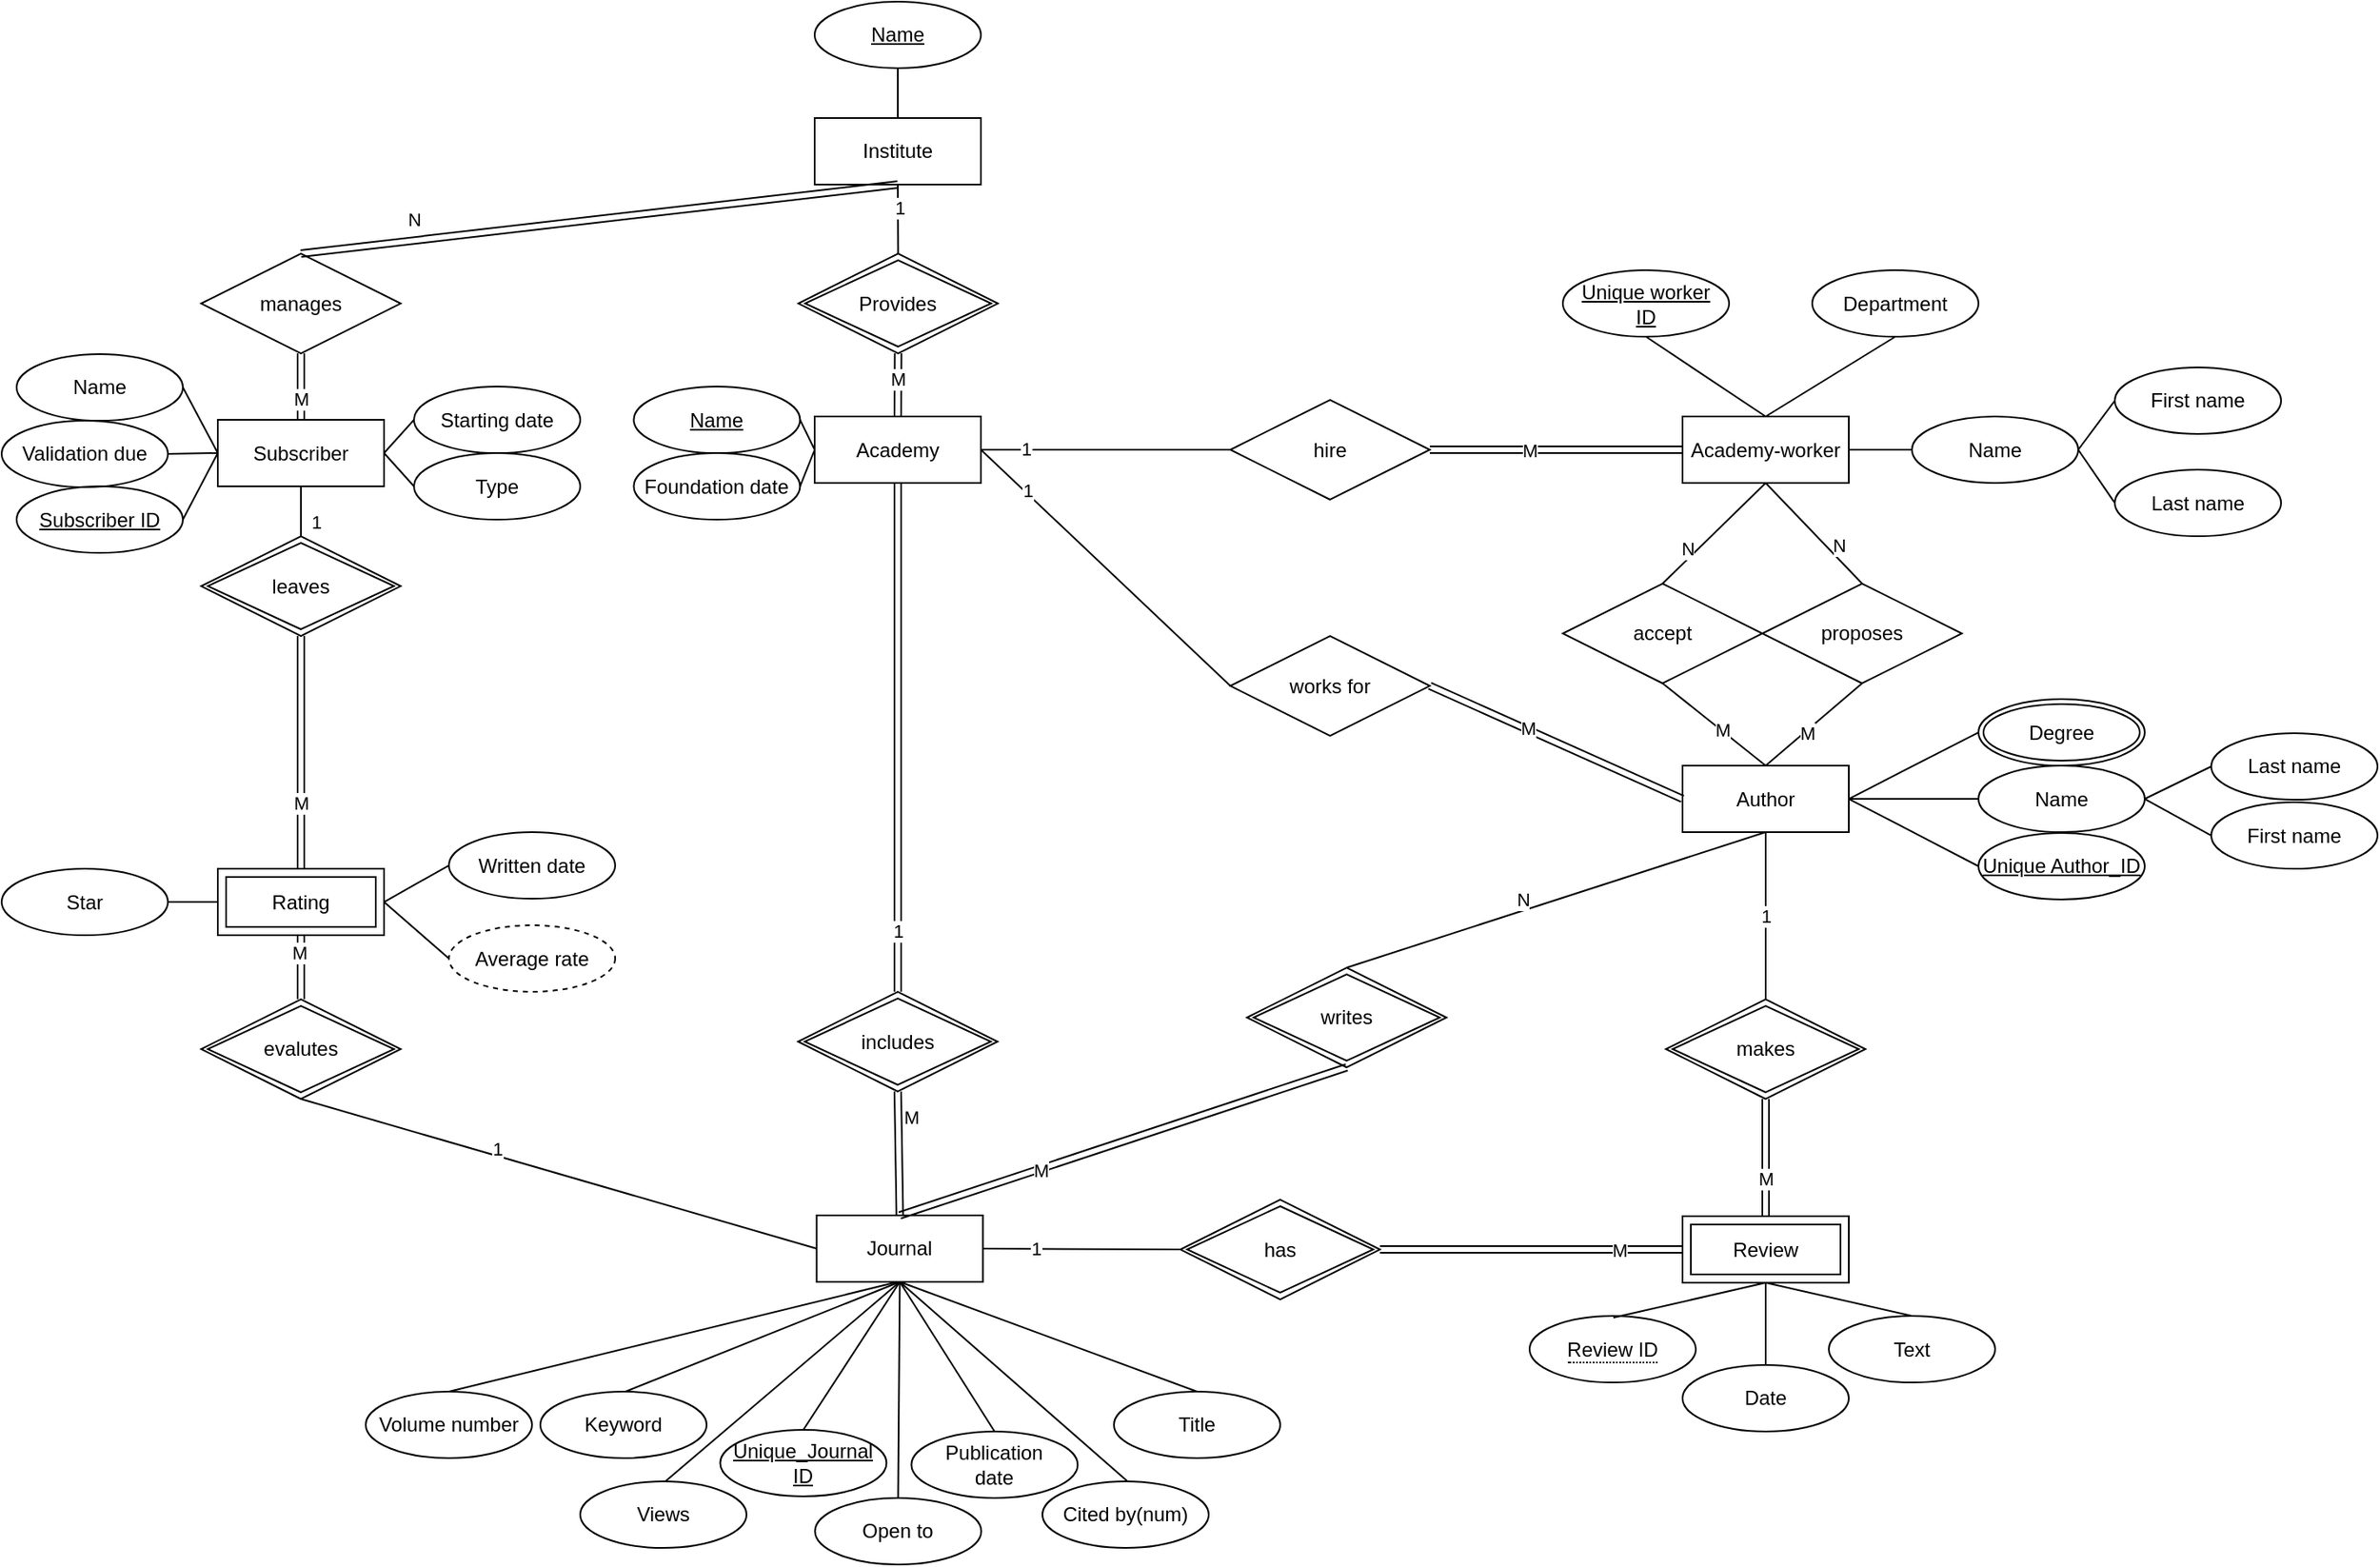 <mxfile version="20.4.0" type="github">
  <diagram id="O5Nt3UZu3TyDV2IO9KQv" name="페이지-1">
    <mxGraphModel dx="680" dy="377" grid="1" gridSize="10" guides="1" tooltips="1" connect="1" arrows="1" fold="1" page="1" pageScale="1" pageWidth="2000" pageHeight="4100" math="0" shadow="0">
      <root>
        <mxCell id="0" />
        <mxCell id="1" parent="0" />
        <mxCell id="-fTK9KnJdiPH2uhLEuWP-1" value="Journal" style="whiteSpace=wrap;html=1;align=center;direction=west;" parent="1" vertex="1">
          <mxGeometry x="961.2" y="1480" width="100" height="40" as="geometry" />
        </mxCell>
        <mxCell id="-fTK9KnJdiPH2uhLEuWP-3" value="Institute" style="whiteSpace=wrap;html=1;align=center;direction=west;" parent="1" vertex="1">
          <mxGeometry x="960" y="820" width="100" height="40" as="geometry" />
        </mxCell>
        <mxCell id="-fTK9KnJdiPH2uhLEuWP-16" value="Review" style="shape=ext;margin=3;double=1;whiteSpace=wrap;html=1;align=center;fillColor=none;gradientColor=default;direction=west;" parent="1" vertex="1">
          <mxGeometry x="1482" y="1480.51" width="100" height="40" as="geometry" />
        </mxCell>
        <mxCell id="-fTK9KnJdiPH2uhLEuWP-17" value="Subscriber" style="whiteSpace=wrap;html=1;align=center;direction=west;" parent="1" vertex="1">
          <mxGeometry x="601" y="1001.51" width="100" height="40" as="geometry" />
        </mxCell>
        <mxCell id="-fTK9KnJdiPH2uhLEuWP-18" value="Academy-worker" style="whiteSpace=wrap;html=1;align=center;direction=west;" parent="1" vertex="1">
          <mxGeometry x="1482" y="999.5" width="100" height="40" as="geometry" />
        </mxCell>
        <mxCell id="-fTK9KnJdiPH2uhLEuWP-21" value="Unique_Journal&lt;br&gt;ID" style="ellipse;whiteSpace=wrap;html=1;align=center;fontStyle=4;fillColor=none;gradientColor=default;direction=west;" parent="1" vertex="1">
          <mxGeometry x="903.2" y="1609" width="100" height="40" as="geometry" />
        </mxCell>
        <mxCell id="-fTK9KnJdiPH2uhLEuWP-26" value="" style="endArrow=none;html=1;rounded=0;entryX=0.5;entryY=0;entryDx=0;entryDy=0;exitX=0.5;exitY=1;exitDx=0;exitDy=0;" parent="1" source="4AUw625GRqSKtKUmd0re-2" target="-fTK9KnJdiPH2uhLEuWP-3" edge="1">
          <mxGeometry relative="1" as="geometry">
            <mxPoint x="700" y="2030" as="sourcePoint" />
            <mxPoint x="1558" y="1460" as="targetPoint" />
          </mxGeometry>
        </mxCell>
        <mxCell id="2shCAeQ-kCOswHRATeMF-9" value="1" style="edgeLabel;html=1;align=center;verticalAlign=middle;resizable=0;points=[];" parent="-fTK9KnJdiPH2uhLEuWP-26" vertex="1" connectable="0">
          <mxGeometry x="0.33" y="-1" relative="1" as="geometry">
            <mxPoint as="offset" />
          </mxGeometry>
        </mxCell>
        <mxCell id="-fTK9KnJdiPH2uhLEuWP-30" value="Views" style="ellipse;whiteSpace=wrap;html=1;align=center;fillColor=none;gradientColor=default;direction=west;" parent="1" vertex="1">
          <mxGeometry x="819" y="1640" width="100" height="40" as="geometry" />
        </mxCell>
        <mxCell id="-fTK9KnJdiPH2uhLEuWP-32" value="Keyword" style="ellipse;whiteSpace=wrap;html=1;align=center;fillColor=none;gradientColor=default;direction=west;" parent="1" vertex="1">
          <mxGeometry x="795" y="1586" width="100" height="40" as="geometry" />
        </mxCell>
        <mxCell id="-fTK9KnJdiPH2uhLEuWP-33" value="Publication&lt;br&gt;date" style="ellipse;whiteSpace=wrap;html=1;align=center;fillColor=none;gradientColor=default;direction=west;" parent="1" vertex="1">
          <mxGeometry x="1018.2" y="1610" width="100" height="40" as="geometry" />
        </mxCell>
        <mxCell id="-fTK9KnJdiPH2uhLEuWP-35" value="Cited by(num)" style="ellipse;whiteSpace=wrap;html=1;align=center;fillColor=none;gradientColor=default;direction=west;" parent="1" vertex="1">
          <mxGeometry x="1097" y="1640" width="100" height="40" as="geometry" />
        </mxCell>
        <mxCell id="-fTK9KnJdiPH2uhLEuWP-41" value="&lt;u&gt;Subscriber ID&lt;/u&gt;" style="ellipse;whiteSpace=wrap;html=1;align=center;fillColor=none;gradientColor=default;" parent="1" vertex="1">
          <mxGeometry x="480.0" y="1041.51" width="100" height="40" as="geometry" />
        </mxCell>
        <mxCell id="-fTK9KnJdiPH2uhLEuWP-43" value="Type" style="ellipse;whiteSpace=wrap;html=1;align=center;fillColor=none;gradientColor=default;" parent="1" vertex="1">
          <mxGeometry x="719" y="1021.51" width="100" height="40" as="geometry" />
        </mxCell>
        <mxCell id="-fTK9KnJdiPH2uhLEuWP-47" value="manages" style="shape=rhombus;perimeter=rhombusPerimeter;whiteSpace=wrap;html=1;align=center;fillColor=none;gradientColor=default;direction=west;" parent="1" vertex="1">
          <mxGeometry x="591" y="901.51" width="120" height="60" as="geometry" />
        </mxCell>
        <mxCell id="-fTK9KnJdiPH2uhLEuWP-51" value="" style="endArrow=none;html=1;rounded=0;exitX=0;exitY=0.5;exitDx=0;exitDy=0;entryX=1;entryY=0.5;entryDx=0;entryDy=0;" parent="1" source="2shCAeQ-kCOswHRATeMF-7" target="-fTK9KnJdiPH2uhLEuWP-50" edge="1">
          <mxGeometry relative="1" as="geometry">
            <mxPoint x="1060" y="1019.5" as="sourcePoint" />
            <mxPoint x="1668" y="1420" as="targetPoint" />
          </mxGeometry>
        </mxCell>
        <mxCell id="2shCAeQ-kCOswHRATeMF-8" value="1" style="edgeLabel;html=1;align=center;verticalAlign=middle;resizable=0;points=[];" parent="-fTK9KnJdiPH2uhLEuWP-51" vertex="1" connectable="0">
          <mxGeometry x="-0.641" y="1" relative="1" as="geometry">
            <mxPoint as="offset" />
          </mxGeometry>
        </mxCell>
        <mxCell id="-fTK9KnJdiPH2uhLEuWP-53" value="proposes" style="shape=rhombus;perimeter=rhombusPerimeter;whiteSpace=wrap;html=1;align=center;fillColor=none;gradientColor=default;direction=west;" parent="1" vertex="1">
          <mxGeometry x="1530" y="1100" width="120" height="60" as="geometry" />
        </mxCell>
        <mxCell id="-fTK9KnJdiPH2uhLEuWP-54" value="" style="endArrow=none;html=1;rounded=0;exitX=0.5;exitY=0;exitDx=0;exitDy=0;entryX=0.5;entryY=1;entryDx=0;entryDy=0;" parent="1" source="-fTK9KnJdiPH2uhLEuWP-18" target="-fTK9KnJdiPH2uhLEuWP-53" edge="1">
          <mxGeometry relative="1" as="geometry">
            <mxPoint x="1440" y="1540.51" as="sourcePoint" />
            <mxPoint x="1310" y="1090.51" as="targetPoint" />
          </mxGeometry>
        </mxCell>
        <mxCell id="-fTK9KnJdiPH2uhLEuWP-129" value="N" style="edgeLabel;html=1;align=center;verticalAlign=middle;resizable=0;points=[];" parent="-fTK9KnJdiPH2uhLEuWP-54" vertex="1" connectable="0">
          <mxGeometry x="0.521" y="1" relative="1" as="geometry">
            <mxPoint x="-1" y="-8" as="offset" />
          </mxGeometry>
        </mxCell>
        <mxCell id="-fTK9KnJdiPH2uhLEuWP-55" value="" style="endArrow=none;html=1;rounded=0;exitX=0.5;exitY=0;exitDx=0;exitDy=0;entryX=0.5;entryY=1;entryDx=0;entryDy=0;" parent="1" source="-fTK9KnJdiPH2uhLEuWP-53" target="wp4vG5sZTtQI7S3WVU1L-43" edge="1">
          <mxGeometry relative="1" as="geometry">
            <mxPoint x="862" y="1174.51" as="sourcePoint" />
            <mxPoint x="1832" y="1161.51" as="targetPoint" />
          </mxGeometry>
        </mxCell>
        <mxCell id="0sQT9fyUg3EOoXURnySZ-10" value="M" style="edgeLabel;html=1;align=center;verticalAlign=middle;resizable=0;points=[];" parent="-fTK9KnJdiPH2uhLEuWP-55" vertex="1" connectable="0">
          <mxGeometry x="0.15" y="1" relative="1" as="geometry">
            <mxPoint as="offset" />
          </mxGeometry>
        </mxCell>
        <mxCell id="-fTK9KnJdiPH2uhLEuWP-64" value="" style="endArrow=none;html=1;rounded=0;exitX=0;exitY=0.5;exitDx=0;exitDy=0;entryX=0;entryY=0.5;entryDx=0;entryDy=0;" parent="1" source="-fTK9KnJdiPH2uhLEuWP-1" target="4AUw625GRqSKtKUmd0re-6" edge="1">
          <mxGeometry relative="1" as="geometry">
            <mxPoint x="1050" y="950" as="sourcePoint" />
            <mxPoint x="1231" y="1440" as="targetPoint" />
          </mxGeometry>
        </mxCell>
        <mxCell id="0sQT9fyUg3EOoXURnySZ-12" value="1" style="edgeLabel;html=1;align=center;verticalAlign=middle;resizable=0;points=[];" parent="-fTK9KnJdiPH2uhLEuWP-64" vertex="1" connectable="0">
          <mxGeometry x="-0.465" relative="1" as="geometry">
            <mxPoint as="offset" />
          </mxGeometry>
        </mxCell>
        <mxCell id="-fTK9KnJdiPH2uhLEuWP-75" value="Validation due" style="ellipse;whiteSpace=wrap;html=1;align=center;fillColor=none;gradientColor=default;" parent="1" vertex="1">
          <mxGeometry x="471.0" y="1002.02" width="100" height="40" as="geometry" />
        </mxCell>
        <mxCell id="-fTK9KnJdiPH2uhLEuWP-76" value="Starting date" style="ellipse;whiteSpace=wrap;html=1;align=center;fillColor=none;gradientColor=default;" parent="1" vertex="1">
          <mxGeometry x="719" y="981.51" width="100" height="40" as="geometry" />
        </mxCell>
        <mxCell id="-fTK9KnJdiPH2uhLEuWP-89" value="Date" style="ellipse;whiteSpace=wrap;html=1;align=center;fillColor=none;gradientColor=default;" parent="1" vertex="1">
          <mxGeometry x="1482" y="1570" width="100" height="40" as="geometry" />
        </mxCell>
        <mxCell id="-fTK9KnJdiPH2uhLEuWP-92" value="&lt;span style=&quot;border-bottom: 1px dotted&quot;&gt;Review ID&lt;/span&gt;" style="ellipse;whiteSpace=wrap;html=1;align=center;fillColor=none;gradientColor=default;" parent="1" vertex="1">
          <mxGeometry x="1390" y="1540.51" width="100" height="40" as="geometry" />
        </mxCell>
        <mxCell id="-fTK9KnJdiPH2uhLEuWP-95" value="Foundation date" style="ellipse;whiteSpace=wrap;html=1;align=center;fillColor=none;gradientColor=default;" parent="1" vertex="1">
          <mxGeometry x="851.2" y="1021.51" width="100" height="40" as="geometry" />
        </mxCell>
        <mxCell id="-fTK9KnJdiPH2uhLEuWP-96" value="&lt;u&gt;Name&lt;/u&gt;" style="ellipse;whiteSpace=wrap;html=1;align=center;fillColor=none;gradientColor=default;" parent="1" vertex="1">
          <mxGeometry x="851.2" y="981.51" width="100" height="40" as="geometry" />
        </mxCell>
        <mxCell id="-fTK9KnJdiPH2uhLEuWP-97" value="Unique worker&lt;br&gt;ID" style="ellipse;whiteSpace=wrap;html=1;align=center;fontStyle=4;fillColor=none;gradientColor=default;" parent="1" vertex="1">
          <mxGeometry x="1410" y="911.51" width="100" height="40" as="geometry" />
        </mxCell>
        <mxCell id="-fTK9KnJdiPH2uhLEuWP-99" value="Last name" style="ellipse;whiteSpace=wrap;html=1;align=center;fillColor=none;gradientColor=default;" parent="1" vertex="1">
          <mxGeometry x="1742" y="1031.51" width="100" height="40" as="geometry" />
        </mxCell>
        <mxCell id="-fTK9KnJdiPH2uhLEuWP-100" value="Name" style="ellipse;whiteSpace=wrap;html=1;align=center;fillColor=none;gradientColor=default;" parent="1" vertex="1">
          <mxGeometry x="1620" y="999.5" width="100" height="40" as="geometry" />
        </mxCell>
        <mxCell id="-fTK9KnJdiPH2uhLEuWP-101" value="" style="endArrow=none;html=1;rounded=0;exitX=0;exitY=0.5;exitDx=0;exitDy=0;entryX=1;entryY=0.5;entryDx=0;entryDy=0;" parent="1" source="-fTK9KnJdiPH2uhLEuWP-103" target="-fTK9KnJdiPH2uhLEuWP-100" edge="1">
          <mxGeometry relative="1" as="geometry">
            <mxPoint x="1037" y="801.51" as="sourcePoint" />
            <mxPoint x="1557" y="941.51" as="targetPoint" />
          </mxGeometry>
        </mxCell>
        <mxCell id="-fTK9KnJdiPH2uhLEuWP-102" value="" style="endArrow=none;html=1;rounded=0;entryX=0;entryY=0.5;entryDx=0;entryDy=0;exitX=1;exitY=0.5;exitDx=0;exitDy=0;" parent="1" source="-fTK9KnJdiPH2uhLEuWP-100" target="-fTK9KnJdiPH2uhLEuWP-99" edge="1">
          <mxGeometry relative="1" as="geometry">
            <mxPoint x="1497" y="931.51" as="sourcePoint" />
            <mxPoint x="1557" y="941.51" as="targetPoint" />
          </mxGeometry>
        </mxCell>
        <mxCell id="-fTK9KnJdiPH2uhLEuWP-103" value="First name" style="ellipse;whiteSpace=wrap;html=1;align=center;fillColor=none;gradientColor=default;" parent="1" vertex="1">
          <mxGeometry x="1742" y="970" width="100" height="40" as="geometry" />
        </mxCell>
        <mxCell id="-fTK9KnJdiPH2uhLEuWP-105" value="Department" style="ellipse;whiteSpace=wrap;html=1;align=center;fillColor=none;gradientColor=default;" parent="1" vertex="1">
          <mxGeometry x="1560" y="911.51" width="100" height="40" as="geometry" />
        </mxCell>
        <mxCell id="-fTK9KnJdiPH2uhLEuWP-109" value="Open to" style="ellipse;whiteSpace=wrap;html=1;align=center;fillColor=none;gradientColor=default;direction=west;" parent="1" vertex="1">
          <mxGeometry x="960.2" y="1650" width="100" height="40" as="geometry" />
        </mxCell>
        <mxCell id="-fTK9KnJdiPH2uhLEuWP-110" value="Name" style="ellipse;whiteSpace=wrap;html=1;align=center;fontStyle=4;fillColor=none;gradientColor=default;" parent="1" vertex="1">
          <mxGeometry x="960" y="750" width="100" height="40" as="geometry" />
        </mxCell>
        <mxCell id="0sQT9fyUg3EOoXURnySZ-13" value="" style="endArrow=none;html=1;rounded=0;exitX=0.5;exitY=0;exitDx=0;exitDy=0;entryX=0.5;entryY=1;entryDx=0;entryDy=0;" parent="1" source="-fTK9KnJdiPH2uhLEuWP-1" target="-fTK9KnJdiPH2uhLEuWP-33" edge="1">
          <mxGeometry width="50" height="50" relative="1" as="geometry">
            <mxPoint x="991.2" y="1480" as="sourcePoint" />
            <mxPoint x="1041.2" y="1430" as="targetPoint" />
          </mxGeometry>
        </mxCell>
        <mxCell id="0sQT9fyUg3EOoXURnySZ-14" value="" style="endArrow=none;html=1;rounded=0;entryX=0.5;entryY=1;entryDx=0;entryDy=0;exitX=0.5;exitY=0;exitDx=0;exitDy=0;" parent="1" source="-fTK9KnJdiPH2uhLEuWP-1" edge="1">
          <mxGeometry width="50" height="50" relative="1" as="geometry">
            <mxPoint x="1011.2" y="1480" as="sourcePoint" />
            <mxPoint x="846.2" y="1586" as="targetPoint" />
          </mxGeometry>
        </mxCell>
        <mxCell id="0sQT9fyUg3EOoXURnySZ-15" value="" style="endArrow=none;html=1;rounded=0;exitX=0.5;exitY=0;exitDx=0;exitDy=0;entryX=0.5;entryY=1;entryDx=0;entryDy=0;" parent="1" source="-fTK9KnJdiPH2uhLEuWP-1" edge="1">
          <mxGeometry width="50" height="50" relative="1" as="geometry">
            <mxPoint x="1031.2" y="1500" as="sourcePoint" />
            <mxPoint x="870.2" y="1640" as="targetPoint" />
          </mxGeometry>
        </mxCell>
        <mxCell id="0sQT9fyUg3EOoXURnySZ-16" value="" style="endArrow=none;html=1;rounded=0;exitX=0.5;exitY=0;exitDx=0;exitDy=0;entryX=0.5;entryY=1;entryDx=0;entryDy=0;" parent="1" source="-fTK9KnJdiPH2uhLEuWP-1" edge="1">
          <mxGeometry width="50" height="50" relative="1" as="geometry">
            <mxPoint x="1041.2" y="1510" as="sourcePoint" />
            <mxPoint x="1148.2" y="1640" as="targetPoint" />
          </mxGeometry>
        </mxCell>
        <mxCell id="0sQT9fyUg3EOoXURnySZ-17" value="" style="endArrow=none;html=1;rounded=0;exitX=0.5;exitY=0;exitDx=0;exitDy=0;entryX=0.5;entryY=1;entryDx=0;entryDy=0;" parent="1" source="-fTK9KnJdiPH2uhLEuWP-1" target="-fTK9KnJdiPH2uhLEuWP-109" edge="1">
          <mxGeometry width="50" height="50" relative="1" as="geometry">
            <mxPoint x="1051.2" y="1520" as="sourcePoint" />
            <mxPoint x="1101.2" y="1487.69" as="targetPoint" />
          </mxGeometry>
        </mxCell>
        <mxCell id="0sQT9fyUg3EOoXURnySZ-18" value="" style="endArrow=none;html=1;rounded=0;exitX=0.5;exitY=0;exitDx=0;exitDy=0;entryX=0.5;entryY=1;entryDx=0;entryDy=0;" parent="1" source="-fTK9KnJdiPH2uhLEuWP-1" target="-fTK9KnJdiPH2uhLEuWP-21" edge="1">
          <mxGeometry width="50" height="50" relative="1" as="geometry">
            <mxPoint x="1061.2" y="1530" as="sourcePoint" />
            <mxPoint x="1111.2" y="1497.69" as="targetPoint" />
          </mxGeometry>
        </mxCell>
        <mxCell id="0sQT9fyUg3EOoXURnySZ-20" value="Text" style="ellipse;whiteSpace=wrap;html=1;align=center;fillColor=none;gradientColor=default;" parent="1" vertex="1">
          <mxGeometry x="1570" y="1540.51" width="100" height="40" as="geometry" />
        </mxCell>
        <mxCell id="0sQT9fyUg3EOoXURnySZ-23" value="" style="shape=link;html=1;rounded=0;exitX=1;exitY=0.5;exitDx=0;exitDy=0;entryX=1;entryY=0.5;entryDx=0;entryDy=0;" parent="1" source="4AUw625GRqSKtKUmd0re-6" target="-fTK9KnJdiPH2uhLEuWP-16" edge="1">
          <mxGeometry relative="1" as="geometry">
            <mxPoint x="1323" y="1623.51" as="sourcePoint" />
            <mxPoint x="1372" y="1540.51" as="targetPoint" />
          </mxGeometry>
        </mxCell>
        <mxCell id="0sQT9fyUg3EOoXURnySZ-25" value="M" style="edgeLabel;html=1;align=center;verticalAlign=middle;resizable=0;points=[];" parent="0sQT9fyUg3EOoXURnySZ-23" vertex="1" connectable="0">
          <mxGeometry x="0.684" y="3" relative="1" as="geometry">
            <mxPoint x="-9" y="3" as="offset" />
          </mxGeometry>
        </mxCell>
        <mxCell id="0sQT9fyUg3EOoXURnySZ-26" value="leaves" style="shape=rhombus;double=1;perimeter=rhombusPerimeter;whiteSpace=wrap;html=1;align=center;direction=west;" parent="1" vertex="1">
          <mxGeometry x="591" y="1071.51" width="120" height="60" as="geometry" />
        </mxCell>
        <mxCell id="0sQT9fyUg3EOoXURnySZ-28" value="evalutes" style="shape=rhombus;double=1;perimeter=rhombusPerimeter;whiteSpace=wrap;html=1;align=center;direction=west;" parent="1" vertex="1">
          <mxGeometry x="591" y="1350" width="120" height="60" as="geometry" />
        </mxCell>
        <mxCell id="0sQT9fyUg3EOoXURnySZ-29" value="" style="endArrow=none;html=1;rounded=0;exitX=0.5;exitY=0;exitDx=0;exitDy=0;entryX=0.5;entryY=1;entryDx=0;entryDy=0;" parent="1" source="-fTK9KnJdiPH2uhLEuWP-17" target="0sQT9fyUg3EOoXURnySZ-26" edge="1">
          <mxGeometry relative="1" as="geometry">
            <mxPoint x="581" y="1837.48" as="sourcePoint" />
            <mxPoint x="601" y="1729.43" as="targetPoint" />
          </mxGeometry>
        </mxCell>
        <mxCell id="0sQT9fyUg3EOoXURnySZ-30" value="1" style="edgeLabel;html=1;align=center;verticalAlign=middle;resizable=0;points=[];" parent="0sQT9fyUg3EOoXURnySZ-29" vertex="1" connectable="0">
          <mxGeometry x="-0.477" y="-1" relative="1" as="geometry">
            <mxPoint x="10" y="13" as="offset" />
          </mxGeometry>
        </mxCell>
        <mxCell id="0sQT9fyUg3EOoXURnySZ-31" value="" style="shape=link;html=1;rounded=0;exitX=0.5;exitY=0;exitDx=0;exitDy=0;entryX=0.5;entryY=1;entryDx=0;entryDy=0;" parent="1" source="0sQT9fyUg3EOoXURnySZ-26" target="4AUw625GRqSKtKUmd0re-1" edge="1">
          <mxGeometry relative="1" as="geometry">
            <mxPoint x="651" y="1231.51" as="sourcePoint" />
            <mxPoint x="607" y="1761.51" as="targetPoint" />
          </mxGeometry>
        </mxCell>
        <mxCell id="0sQT9fyUg3EOoXURnySZ-33" value="M" style="edgeLabel;html=1;align=center;verticalAlign=middle;resizable=0;points=[];" parent="0sQT9fyUg3EOoXURnySZ-31" vertex="1" connectable="0">
          <mxGeometry x="0.454" y="2" relative="1" as="geometry">
            <mxPoint x="-2" y="-2" as="offset" />
          </mxGeometry>
        </mxCell>
        <mxCell id="0sQT9fyUg3EOoXURnySZ-34" value="" style="shape=link;html=1;rounded=0;exitX=0.5;exitY=0;exitDx=0;exitDy=0;entryX=0.5;entryY=1;entryDx=0;entryDy=0;" parent="1" source="4AUw625GRqSKtKUmd0re-1" target="0sQT9fyUg3EOoXURnySZ-28" edge="1">
          <mxGeometry relative="1" as="geometry">
            <mxPoint x="246" y="1600" as="sourcePoint" />
            <mxPoint x="200" y="1640" as="targetPoint" />
          </mxGeometry>
        </mxCell>
        <mxCell id="0sQT9fyUg3EOoXURnySZ-35" value="M" style="edgeLabel;html=1;align=center;verticalAlign=middle;resizable=0;points=[];" parent="0sQT9fyUg3EOoXURnySZ-34" vertex="1" connectable="0">
          <mxGeometry x="0.454" y="2" relative="1" as="geometry">
            <mxPoint x="-3" y="-18" as="offset" />
          </mxGeometry>
        </mxCell>
        <mxCell id="0sQT9fyUg3EOoXURnySZ-36" value="" style="endArrow=none;html=1;rounded=0;exitX=0.5;exitY=0;exitDx=0;exitDy=0;entryX=1;entryY=0.5;entryDx=0;entryDy=0;" parent="1" source="0sQT9fyUg3EOoXURnySZ-28" target="-fTK9KnJdiPH2uhLEuWP-1" edge="1">
          <mxGeometry relative="1" as="geometry">
            <mxPoint x="126" y="1550" as="sourcePoint" />
            <mxPoint x="416" y="1460" as="targetPoint" />
          </mxGeometry>
        </mxCell>
        <mxCell id="0sQT9fyUg3EOoXURnySZ-37" value="1" style="edgeLabel;html=1;align=center;verticalAlign=middle;resizable=0;points=[];" parent="0sQT9fyUg3EOoXURnySZ-36" vertex="1" connectable="0">
          <mxGeometry x="-0.647" y="-4" relative="1" as="geometry">
            <mxPoint x="64" y="10" as="offset" />
          </mxGeometry>
        </mxCell>
        <mxCell id="0sQT9fyUg3EOoXURnySZ-39" value="Star" style="ellipse;whiteSpace=wrap;html=1;align=center;fillColor=none;gradientColor=default;" parent="1" vertex="1">
          <mxGeometry x="471.0" y="1271.51" width="100" height="40" as="geometry" />
        </mxCell>
        <mxCell id="0sQT9fyUg3EOoXURnySZ-41" value="Written date" style="ellipse;whiteSpace=wrap;html=1;align=center;fillColor=none;gradientColor=default;" parent="1" vertex="1">
          <mxGeometry x="740" y="1249.51" width="100" height="40" as="geometry" />
        </mxCell>
        <mxCell id="0sQT9fyUg3EOoXURnySZ-42" value="Average rate" style="ellipse;whiteSpace=wrap;html=1;align=center;dashed=1;" parent="1" vertex="1">
          <mxGeometry x="740" y="1305.5" width="100" height="40" as="geometry" />
        </mxCell>
        <mxCell id="4AUw625GRqSKtKUmd0re-1" value="Rating" style="shape=ext;margin=3;double=1;whiteSpace=wrap;html=1;align=center;direction=west;" parent="1" vertex="1">
          <mxGeometry x="601" y="1271.51" width="100" height="40" as="geometry" />
        </mxCell>
        <mxCell id="4AUw625GRqSKtKUmd0re-2" value="Provides" style="shape=rhombus;double=1;perimeter=rhombusPerimeter;whiteSpace=wrap;html=1;align=center;direction=west;" parent="1" vertex="1">
          <mxGeometry x="950.2" y="901.51" width="120" height="60" as="geometry" />
        </mxCell>
        <mxCell id="4AUw625GRqSKtKUmd0re-3" value="" style="shape=link;html=1;rounded=0;exitX=0.5;exitY=0;exitDx=0;exitDy=0;entryX=0.5;entryY=1;entryDx=0;entryDy=0;" parent="1" source="4AUw625GRqSKtKUmd0re-2" target="2shCAeQ-kCOswHRATeMF-7" edge="1">
          <mxGeometry relative="1" as="geometry">
            <mxPoint x="1139" y="1935.5" as="sourcePoint" />
            <mxPoint x="1010" y="999.5" as="targetPoint" />
          </mxGeometry>
        </mxCell>
        <mxCell id="4AUw625GRqSKtKUmd0re-5" value="M" style="edgeLabel;html=1;align=center;verticalAlign=middle;resizable=0;points=[];" parent="4AUw625GRqSKtKUmd0re-3" vertex="1" connectable="0">
          <mxGeometry x="0.64" y="-1" relative="1" as="geometry">
            <mxPoint x="1" y="-16" as="offset" />
          </mxGeometry>
        </mxCell>
        <mxCell id="4AUw625GRqSKtKUmd0re-6" value="has" style="shape=rhombus;double=1;perimeter=rhombusPerimeter;whiteSpace=wrap;html=1;align=center;" parent="1" vertex="1">
          <mxGeometry x="1180" y="1470.51" width="120" height="60" as="geometry" />
        </mxCell>
        <mxCell id="4AUw625GRqSKtKUmd0re-8" value="makes" style="shape=rhombus;double=1;perimeter=rhombusPerimeter;whiteSpace=wrap;html=1;align=center;direction=west;" parent="1" vertex="1">
          <mxGeometry x="1472" y="1350" width="120" height="60" as="geometry" />
        </mxCell>
        <mxCell id="4AUw625GRqSKtKUmd0re-10" value="" style="shape=link;html=1;rounded=0;entryX=0.5;entryY=1;entryDx=0;entryDy=0;exitX=0.5;exitY=0;exitDx=0;exitDy=0;" parent="1" source="4AUw625GRqSKtKUmd0re-8" target="-fTK9KnJdiPH2uhLEuWP-16" edge="1">
          <mxGeometry relative="1" as="geometry">
            <mxPoint x="1349.41" y="1624.51" as="sourcePoint" />
            <mxPoint x="1509.41" y="1624.51" as="targetPoint" />
          </mxGeometry>
        </mxCell>
        <mxCell id="4AUw625GRqSKtKUmd0re-12" value="M" style="edgeLabel;html=1;align=center;verticalAlign=middle;resizable=0;points=[];" parent="4AUw625GRqSKtKUmd0re-10" vertex="1" connectable="0">
          <mxGeometry x="0.366" y="1" relative="1" as="geometry">
            <mxPoint x="-1" as="offset" />
          </mxGeometry>
        </mxCell>
        <mxCell id="4AUw625GRqSKtKUmd0re-16" value="" style="shape=link;html=1;rounded=0;exitX=0.5;exitY=0;exitDx=0;exitDy=0;entryX=0.5;entryY=1;entryDx=0;entryDy=0;" parent="1" source="2shCAeQ-kCOswHRATeMF-7" target="wp4vG5sZTtQI7S3WVU1L-3" edge="1">
          <mxGeometry relative="1" as="geometry">
            <mxPoint x="1010" y="1039.5" as="sourcePoint" />
            <mxPoint x="1009" y="1614.5" as="targetPoint" />
          </mxGeometry>
        </mxCell>
        <mxCell id="4AUw625GRqSKtKUmd0re-19" value="1" style="edgeLabel;html=1;align=center;verticalAlign=middle;resizable=0;points=[];" parent="4AUw625GRqSKtKUmd0re-16" vertex="1" connectable="0">
          <mxGeometry x="0.487" y="3" relative="1" as="geometry">
            <mxPoint x="-3" y="42" as="offset" />
          </mxGeometry>
        </mxCell>
        <mxCell id="4AUw625GRqSKtKUmd0re-18" value="" style="shape=link;html=1;rounded=0;entryX=0.5;entryY=1;entryDx=0;entryDy=0;exitX=0.5;exitY=0;exitDx=0;exitDy=0;" parent="1" source="wp4vG5sZTtQI7S3WVU1L-3" target="-fTK9KnJdiPH2uhLEuWP-1" edge="1">
          <mxGeometry relative="1" as="geometry">
            <mxPoint x="670" y="1579" as="sourcePoint" />
            <mxPoint x="880" y="1550" as="targetPoint" />
          </mxGeometry>
        </mxCell>
        <mxCell id="4AUw625GRqSKtKUmd0re-20" value="M" style="edgeLabel;html=1;align=center;verticalAlign=middle;resizable=0;points=[];" parent="4AUw625GRqSKtKUmd0re-18" vertex="1" connectable="0">
          <mxGeometry x="-0.717" relative="1" as="geometry">
            <mxPoint x="8" y="5" as="offset" />
          </mxGeometry>
        </mxCell>
        <mxCell id="4AUw625GRqSKtKUmd0re-21" value="" style="shape=link;html=1;rounded=0;exitX=0.5;exitY=0;exitDx=0;exitDy=0;entryX=0.5;entryY=1;entryDx=0;entryDy=0;" parent="1" source="-fTK9KnJdiPH2uhLEuWP-3" target="-fTK9KnJdiPH2uhLEuWP-47" edge="1">
          <mxGeometry relative="1" as="geometry">
            <mxPoint x="710" y="1980" as="sourcePoint" />
            <mxPoint x="681" y="1831.95" as="targetPoint" />
          </mxGeometry>
        </mxCell>
        <mxCell id="4AUw625GRqSKtKUmd0re-23" value="N" style="edgeLabel;html=1;align=center;verticalAlign=middle;resizable=0;points=[];" parent="4AUw625GRqSKtKUmd0re-21" vertex="1" connectable="0">
          <mxGeometry x="0.562" y="-2" relative="1" as="geometry">
            <mxPoint x="-11" y="-10" as="offset" />
          </mxGeometry>
        </mxCell>
        <mxCell id="4AUw625GRqSKtKUmd0re-26" value="" style="shape=link;html=1;rounded=0;exitX=0;exitY=0.5;exitDx=0;exitDy=0;entryX=1;entryY=0.5;entryDx=0;entryDy=0;" parent="1" source="-fTK9KnJdiPH2uhLEuWP-50" target="-fTK9KnJdiPH2uhLEuWP-18" edge="1">
          <mxGeometry relative="1" as="geometry">
            <mxPoint x="1070" y="2110.51" as="sourcePoint" />
            <mxPoint x="1180" y="2040.51" as="targetPoint" />
          </mxGeometry>
        </mxCell>
        <mxCell id="4AUw625GRqSKtKUmd0re-28" value="M" style="edgeLabel;html=1;align=center;verticalAlign=middle;resizable=0;points=[];" parent="4AUw625GRqSKtKUmd0re-26" vertex="1" connectable="0">
          <mxGeometry x="-0.263" y="-3" relative="1" as="geometry">
            <mxPoint x="4" y="-3" as="offset" />
          </mxGeometry>
        </mxCell>
        <mxCell id="wp4vG5sZTtQI7S3WVU1L-3" value="includes" style="shape=rhombus;double=1;perimeter=rhombusPerimeter;whiteSpace=wrap;html=1;align=center;direction=west;" parent="1" vertex="1">
          <mxGeometry x="950" y="1345.5" width="120" height="60" as="geometry" />
        </mxCell>
        <mxCell id="wp4vG5sZTtQI7S3WVU1L-4" value="" style="endArrow=none;html=1;rounded=0;exitX=0.5;exitY=0;exitDx=0;exitDy=0;entryX=0.5;entryY=0;entryDx=0;entryDy=0;" parent="1" source="-fTK9KnJdiPH2uhLEuWP-16" edge="1">
          <mxGeometry width="50" height="50" relative="1" as="geometry">
            <mxPoint x="1159.41" y="1531.51" as="sourcePoint" />
            <mxPoint x="1440.41" y="1541.51" as="targetPoint" />
          </mxGeometry>
        </mxCell>
        <mxCell id="wp4vG5sZTtQI7S3WVU1L-5" value="" style="endArrow=none;html=1;rounded=0;entryX=0.5;entryY=0;entryDx=0;entryDy=0;exitX=0.5;exitY=0;exitDx=0;exitDy=0;" parent="1" source="-fTK9KnJdiPH2uhLEuWP-16" target="-fTK9KnJdiPH2uhLEuWP-89" edge="1">
          <mxGeometry width="50" height="50" relative="1" as="geometry">
            <mxPoint x="1529.41" y="1541.51" as="sourcePoint" />
            <mxPoint x="1449.41" y="1611.51" as="targetPoint" />
          </mxGeometry>
        </mxCell>
        <mxCell id="wp4vG5sZTtQI7S3WVU1L-6" value="" style="endArrow=none;html=1;rounded=0;entryX=0.5;entryY=0;entryDx=0;entryDy=0;exitX=0.5;exitY=0;exitDx=0;exitDy=0;" parent="1" source="0sQT9fyUg3EOoXURnySZ-20" target="-fTK9KnJdiPH2uhLEuWP-16" edge="1">
          <mxGeometry width="50" height="50" relative="1" as="geometry">
            <mxPoint x="1519.41" y="1521.51" as="sourcePoint" />
            <mxPoint x="1459.41" y="1621.51" as="targetPoint" />
          </mxGeometry>
        </mxCell>
        <mxCell id="wp4vG5sZTtQI7S3WVU1L-11" value="" style="endArrow=none;html=1;rounded=0;entryX=0;entryY=0.5;entryDx=0;entryDy=0;exitX=0;exitY=0.5;exitDx=0;exitDy=0;" parent="1" source="-fTK9KnJdiPH2uhLEuWP-18" target="-fTK9KnJdiPH2uhLEuWP-100" edge="1">
          <mxGeometry relative="1" as="geometry">
            <mxPoint x="1460" y="1070.51" as="sourcePoint" />
            <mxPoint x="1510" y="1060.51" as="targetPoint" />
          </mxGeometry>
        </mxCell>
        <mxCell id="wp4vG5sZTtQI7S3WVU1L-12" value="" style="endArrow=none;html=1;rounded=0;entryX=0.5;entryY=1;entryDx=0;entryDy=0;exitX=0.5;exitY=1;exitDx=0;exitDy=0;startArrow=none;" parent="1" source="-fTK9KnJdiPH2uhLEuWP-97" target="-fTK9KnJdiPH2uhLEuWP-18" edge="1">
          <mxGeometry relative="1" as="geometry">
            <mxPoint x="1205" y="1039.51" as="sourcePoint" />
            <mxPoint x="1255" y="1029.51" as="targetPoint" />
          </mxGeometry>
        </mxCell>
        <mxCell id="wp4vG5sZTtQI7S3WVU1L-14" value="" style="endArrow=none;html=1;rounded=0;exitX=0.5;exitY=1;exitDx=0;exitDy=0;entryX=0.5;entryY=1;entryDx=0;entryDy=0;" parent="1" source="-fTK9KnJdiPH2uhLEuWP-105" target="-fTK9KnJdiPH2uhLEuWP-18" edge="1">
          <mxGeometry relative="1" as="geometry">
            <mxPoint x="1460" y="1094.51" as="sourcePoint" />
            <mxPoint x="1360" y="1020" as="targetPoint" />
          </mxGeometry>
        </mxCell>
        <mxCell id="wp4vG5sZTtQI7S3WVU1L-16" value="" style="endArrow=none;html=1;rounded=0;entryX=0.5;entryY=1;entryDx=0;entryDy=0;exitX=0.5;exitY=1;exitDx=0;exitDy=0;" parent="1" source="-fTK9KnJdiPH2uhLEuWP-110" target="-fTK9KnJdiPH2uhLEuWP-3" edge="1">
          <mxGeometry relative="1" as="geometry">
            <mxPoint x="1070.0" y="810" as="sourcePoint" />
            <mxPoint x="1020.0" y="830" as="targetPoint" />
          </mxGeometry>
        </mxCell>
        <mxCell id="wp4vG5sZTtQI7S3WVU1L-18" value="" style="endArrow=none;html=1;rounded=0;exitX=0;exitY=0.5;exitDx=0;exitDy=0;entryX=0;entryY=0.5;entryDx=0;entryDy=0;" parent="1" source="4AUw625GRqSKtKUmd0re-1" target="0sQT9fyUg3EOoXURnySZ-42" edge="1">
          <mxGeometry width="50" height="50" relative="1" as="geometry">
            <mxPoint x="711.0" y="1301.51" as="sourcePoint" />
            <mxPoint x="731" y="1291.51" as="targetPoint" />
          </mxGeometry>
        </mxCell>
        <mxCell id="wp4vG5sZTtQI7S3WVU1L-19" value="" style="endArrow=none;html=1;rounded=0;exitX=0;exitY=0.5;exitDx=0;exitDy=0;entryX=0;entryY=0.5;entryDx=0;entryDy=0;" parent="1" source="4AUw625GRqSKtKUmd0re-1" target="0sQT9fyUg3EOoXURnySZ-41" edge="1">
          <mxGeometry width="50" height="50" relative="1" as="geometry">
            <mxPoint x="721.0" y="1311.51" as="sourcePoint" />
            <mxPoint x="731" y="1241.51" as="targetPoint" />
          </mxGeometry>
        </mxCell>
        <mxCell id="wp4vG5sZTtQI7S3WVU1L-20" value="" style="endArrow=none;html=1;rounded=0;exitX=1;exitY=0.5;exitDx=0;exitDy=0;entryX=1;entryY=0.5;entryDx=0;entryDy=0;" parent="1" source="0sQT9fyUg3EOoXURnySZ-39" target="4AUw625GRqSKtKUmd0re-1" edge="1">
          <mxGeometry width="50" height="50" relative="1" as="geometry">
            <mxPoint x="731.0" y="1321.51" as="sourcePoint" />
            <mxPoint x="761.0" y="1371.51" as="targetPoint" />
          </mxGeometry>
        </mxCell>
        <mxCell id="wp4vG5sZTtQI7S3WVU1L-22" value="" style="endArrow=none;html=1;rounded=0;exitX=1;exitY=0.5;exitDx=0;exitDy=0;entryX=1;entryY=0.5;entryDx=0;entryDy=0;" parent="1" source="-fTK9KnJdiPH2uhLEuWP-41" target="-fTK9KnJdiPH2uhLEuWP-17" edge="1">
          <mxGeometry width="50" height="50" relative="1" as="geometry">
            <mxPoint x="789.0" y="1045.51" as="sourcePoint" />
            <mxPoint x="819.0" y="1095.51" as="targetPoint" />
          </mxGeometry>
        </mxCell>
        <mxCell id="wp4vG5sZTtQI7S3WVU1L-23" value="" style="endArrow=none;html=1;rounded=0;exitX=1;exitY=0.5;exitDx=0;exitDy=0;entryX=1;entryY=0.5;entryDx=0;entryDy=0;" parent="1" source="-fTK9KnJdiPH2uhLEuWP-17" target="-fTK9KnJdiPH2uhLEuWP-75" edge="1">
          <mxGeometry width="50" height="50" relative="1" as="geometry">
            <mxPoint x="719.0" y="1041.51" as="sourcePoint" />
            <mxPoint x="749.0" y="1091.51" as="targetPoint" />
          </mxGeometry>
        </mxCell>
        <mxCell id="wp4vG5sZTtQI7S3WVU1L-24" value="" style="endArrow=none;html=1;rounded=0;exitX=0;exitY=0.5;exitDx=0;exitDy=0;entryX=0;entryY=0.5;entryDx=0;entryDy=0;" parent="1" source="-fTK9KnJdiPH2uhLEuWP-43" target="-fTK9KnJdiPH2uhLEuWP-17" edge="1">
          <mxGeometry width="50" height="50" relative="1" as="geometry">
            <mxPoint x="611.0" y="1031.51" as="sourcePoint" />
            <mxPoint x="601.0" y="1011.51" as="targetPoint" />
          </mxGeometry>
        </mxCell>
        <mxCell id="wp4vG5sZTtQI7S3WVU1L-25" value="" style="endArrow=none;html=1;rounded=0;exitX=0;exitY=0.5;exitDx=0;exitDy=0;entryX=0;entryY=0.5;entryDx=0;entryDy=0;" parent="1" source="-fTK9KnJdiPH2uhLEuWP-76" target="-fTK9KnJdiPH2uhLEuWP-17" edge="1">
          <mxGeometry width="50" height="50" relative="1" as="geometry">
            <mxPoint x="729.0" y="1051.51" as="sourcePoint" />
            <mxPoint x="711.0" y="1031.51" as="targetPoint" />
          </mxGeometry>
        </mxCell>
        <mxCell id="wp4vG5sZTtQI7S3WVU1L-26" value="" style="endArrow=none;html=1;rounded=0;entryX=1;entryY=0.5;entryDx=0;entryDy=0;exitX=1;exitY=0.5;exitDx=0;exitDy=0;" parent="1" source="-fTK9KnJdiPH2uhLEuWP-96" edge="1">
          <mxGeometry width="50" height="50" relative="1" as="geometry">
            <mxPoint x="1078" y="1055.5" as="sourcePoint" />
            <mxPoint x="960" y="1019.5" as="targetPoint" />
          </mxGeometry>
        </mxCell>
        <mxCell id="wp4vG5sZTtQI7S3WVU1L-27" value="" style="endArrow=none;html=1;rounded=0;entryX=1;entryY=0.5;entryDx=0;entryDy=0;exitX=1;exitY=0.5;exitDx=0;exitDy=0;" parent="1" source="-fTK9KnJdiPH2uhLEuWP-95" edge="1">
          <mxGeometry width="50" height="50" relative="1" as="geometry">
            <mxPoint x="940" y="965.5" as="sourcePoint" />
            <mxPoint x="960" y="1019.5" as="targetPoint" />
          </mxGeometry>
        </mxCell>
        <mxCell id="wp4vG5sZTtQI7S3WVU1L-43" value="Author" style="whiteSpace=wrap;html=1;align=center;direction=west;" parent="1" vertex="1">
          <mxGeometry x="1482" y="1209.51" width="100" height="40" as="geometry" />
        </mxCell>
        <mxCell id="wp4vG5sZTtQI7S3WVU1L-44" value="Unique Author_ID" style="ellipse;whiteSpace=wrap;html=1;align=center;fontStyle=4;fillColor=none;gradientColor=default;strokeColor=default;direction=west;" parent="1" vertex="1">
          <mxGeometry x="1660" y="1250" width="100" height="40" as="geometry" />
        </mxCell>
        <mxCell id="wp4vG5sZTtQI7S3WVU1L-45" value="Last name" style="ellipse;whiteSpace=wrap;html=1;align=center;fillColor=none;gradientColor=default;direction=west;" parent="1" vertex="1">
          <mxGeometry x="1800" y="1190" width="100" height="40" as="geometry" />
        </mxCell>
        <mxCell id="wp4vG5sZTtQI7S3WVU1L-46" value="Name" style="ellipse;whiteSpace=wrap;html=1;align=center;fillColor=none;gradientColor=default;direction=west;" parent="1" vertex="1">
          <mxGeometry x="1660" y="1209.51" width="100" height="40" as="geometry" />
        </mxCell>
        <mxCell id="wp4vG5sZTtQI7S3WVU1L-47" value="" style="endArrow=none;html=1;rounded=0;entryX=0;entryY=0.5;entryDx=0;entryDy=0;exitX=1;exitY=0.5;exitDx=0;exitDy=0;" parent="1" source="wp4vG5sZTtQI7S3WVU1L-49" target="wp4vG5sZTtQI7S3WVU1L-46" edge="1">
          <mxGeometry relative="1" as="geometry">
            <mxPoint x="1300" y="1220.49" as="sourcePoint" />
            <mxPoint x="1952" y="1050.5" as="targetPoint" />
          </mxGeometry>
        </mxCell>
        <mxCell id="wp4vG5sZTtQI7S3WVU1L-48" value="" style="endArrow=none;html=1;rounded=0;entryX=1;entryY=0.5;entryDx=0;entryDy=0;exitX=0;exitY=0.5;exitDx=0;exitDy=0;" parent="1" source="wp4vG5sZTtQI7S3WVU1L-46" target="wp4vG5sZTtQI7S3WVU1L-45" edge="1">
          <mxGeometry relative="1" as="geometry">
            <mxPoint x="1892" y="1040.5" as="sourcePoint" />
            <mxPoint x="1952" y="1050.5" as="targetPoint" />
          </mxGeometry>
        </mxCell>
        <mxCell id="wp4vG5sZTtQI7S3WVU1L-49" value="First name" style="ellipse;whiteSpace=wrap;html=1;align=center;fillColor=none;gradientColor=default;direction=west;" parent="1" vertex="1">
          <mxGeometry x="1800" y="1231.51" width="100" height="40" as="geometry" />
        </mxCell>
        <mxCell id="wp4vG5sZTtQI7S3WVU1L-51" value="" style="endArrow=none;html=1;rounded=0;entryX=1;entryY=0.5;entryDx=0;entryDy=0;exitX=0;exitY=0.5;exitDx=0;exitDy=0;" parent="1" source="wp4vG5sZTtQI7S3WVU1L-43" target="wp4vG5sZTtQI7S3WVU1L-46" edge="1">
          <mxGeometry relative="1" as="geometry">
            <mxPoint x="1752" y="1102.01" as="sourcePoint" />
            <mxPoint x="1902" y="1122.01" as="targetPoint" />
          </mxGeometry>
        </mxCell>
        <mxCell id="wp4vG5sZTtQI7S3WVU1L-52" value="" style="endArrow=none;html=1;rounded=0;entryX=0;entryY=0.5;entryDx=0;entryDy=0;exitX=1;exitY=0.5;exitDx=0;exitDy=0;" parent="1" source="wp4vG5sZTtQI7S3WVU1L-44" target="wp4vG5sZTtQI7S3WVU1L-43" edge="1">
          <mxGeometry relative="1" as="geometry">
            <mxPoint x="1597" y="1101.01" as="sourcePoint" />
            <mxPoint x="1752" y="1102.01" as="targetPoint" />
          </mxGeometry>
        </mxCell>
        <mxCell id="wp4vG5sZTtQI7S3WVU1L-53" value="" style="endArrow=none;html=1;rounded=0;entryX=0;entryY=0.5;entryDx=0;entryDy=0;exitX=0;exitY=0.5;exitDx=0;exitDy=0;" parent="1" source="wp4vG5sZTtQI7S3WVU1L-71" target="wp4vG5sZTtQI7S3WVU1L-43" edge="1">
          <mxGeometry relative="1" as="geometry">
            <mxPoint x="1812" y="1052.01" as="sourcePoint" />
            <mxPoint x="1752" y="1102.01" as="targetPoint" />
          </mxGeometry>
        </mxCell>
        <mxCell id="wp4vG5sZTtQI7S3WVU1L-67" value="" style="endArrow=none;html=1;rounded=0;exitX=0.5;exitY=0;exitDx=0;exitDy=0;entryX=0.5;entryY=1;entryDx=0;entryDy=0;" parent="1" source="wp4vG5sZTtQI7S3WVU1L-43" target="4AUw625GRqSKtKUmd0re-8" edge="1">
          <mxGeometry relative="1" as="geometry">
            <mxPoint x="1380" y="1130.51" as="sourcePoint" />
            <mxPoint x="1472" y="1120.51" as="targetPoint" />
          </mxGeometry>
        </mxCell>
        <mxCell id="wp4vG5sZTtQI7S3WVU1L-68" value="1" style="edgeLabel;html=1;align=center;verticalAlign=middle;resizable=0;points=[];" parent="wp4vG5sZTtQI7S3WVU1L-67" vertex="1" connectable="0">
          <mxGeometry x="0.15" y="1" relative="1" as="geometry">
            <mxPoint x="-1" y="-8" as="offset" />
          </mxGeometry>
        </mxCell>
        <mxCell id="wp4vG5sZTtQI7S3WVU1L-71" value="Degree" style="ellipse;shape=doubleEllipse;margin=3;whiteSpace=wrap;html=1;align=center;" parent="1" vertex="1">
          <mxGeometry x="1660" y="1169.51" width="100" height="40" as="geometry" />
        </mxCell>
        <mxCell id="g1DXlOQCg-wKOgUiSCuX-6" value="Volume number" style="ellipse;whiteSpace=wrap;html=1;align=center;fillColor=none;gradientColor=default;direction=west;" parent="1" vertex="1">
          <mxGeometry x="690" y="1586" width="100" height="40" as="geometry" />
        </mxCell>
        <mxCell id="g1DXlOQCg-wKOgUiSCuX-7" value="" style="endArrow=none;html=1;rounded=0;entryX=0.5;entryY=1;entryDx=0;entryDy=0;" parent="1" target="g1DXlOQCg-wKOgUiSCuX-6" edge="1">
          <mxGeometry width="50" height="50" relative="1" as="geometry">
            <mxPoint x="1010" y="1520" as="sourcePoint" />
            <mxPoint x="856.2" y="1596" as="targetPoint" />
          </mxGeometry>
        </mxCell>
        <mxCell id="g1DXlOQCg-wKOgUiSCuX-8" value="" style="shape=link;html=1;rounded=0;exitX=0.5;exitY=0;exitDx=0;exitDy=0;entryX=0.5;entryY=1;entryDx=0;entryDy=0;" parent="1" source="-fTK9KnJdiPH2uhLEuWP-47" target="-fTK9KnJdiPH2uhLEuWP-17" edge="1">
          <mxGeometry relative="1" as="geometry">
            <mxPoint x="760" y="1101.51" as="sourcePoint" />
            <mxPoint x="760" y="1241.51" as="targetPoint" />
          </mxGeometry>
        </mxCell>
        <mxCell id="g1DXlOQCg-wKOgUiSCuX-9" value="M" style="edgeLabel;html=1;align=center;verticalAlign=middle;resizable=0;points=[];" parent="g1DXlOQCg-wKOgUiSCuX-8" vertex="1" connectable="0">
          <mxGeometry x="0.454" y="2" relative="1" as="geometry">
            <mxPoint x="-2" y="-2" as="offset" />
          </mxGeometry>
        </mxCell>
        <mxCell id="g1DXlOQCg-wKOgUiSCuX-10" value="Name" style="ellipse;whiteSpace=wrap;html=1;align=center;fillColor=none;gradientColor=default;" parent="1" vertex="1">
          <mxGeometry x="480.0" y="962.02" width="100" height="40" as="geometry" />
        </mxCell>
        <mxCell id="g1DXlOQCg-wKOgUiSCuX-11" value="" style="endArrow=none;html=1;rounded=0;exitX=1;exitY=0.5;exitDx=0;exitDy=0;entryX=1;entryY=0.5;entryDx=0;entryDy=0;" parent="1" source="-fTK9KnJdiPH2uhLEuWP-17" target="g1DXlOQCg-wKOgUiSCuX-10" edge="1">
          <mxGeometry width="50" height="50" relative="1" as="geometry">
            <mxPoint x="611" y="1031.51" as="sourcePoint" />
            <mxPoint x="598" y="1011.51" as="targetPoint" />
          </mxGeometry>
        </mxCell>
        <mxCell id="-fTK9KnJdiPH2uhLEuWP-50" value="hire" style="shape=rhombus;perimeter=rhombusPerimeter;whiteSpace=wrap;html=1;align=center;fillColor=none;gradientColor=default;direction=west;" parent="1" vertex="1">
          <mxGeometry x="1210" y="989.5" width="120" height="60" as="geometry" />
        </mxCell>
        <mxCell id="g1DXlOQCg-wKOgUiSCuX-14" value="accept" style="shape=rhombus;perimeter=rhombusPerimeter;whiteSpace=wrap;html=1;align=center;fillColor=none;gradientColor=default;direction=west;" parent="1" vertex="1">
          <mxGeometry x="1410" y="1100" width="120" height="60" as="geometry" />
        </mxCell>
        <mxCell id="g1DXlOQCg-wKOgUiSCuX-15" value="" style="endArrow=none;html=1;rounded=0;exitX=0.5;exitY=0;exitDx=0;exitDy=0;entryX=0.5;entryY=1;entryDx=0;entryDy=0;" parent="1" source="-fTK9KnJdiPH2uhLEuWP-18" target="g1DXlOQCg-wKOgUiSCuX-14" edge="1">
          <mxGeometry relative="1" as="geometry">
            <mxPoint x="1347" y="1032.51" as="sourcePoint" />
            <mxPoint x="1125" y="1081.0" as="targetPoint" />
          </mxGeometry>
        </mxCell>
        <mxCell id="g1DXlOQCg-wKOgUiSCuX-16" value="N" style="edgeLabel;html=1;align=center;verticalAlign=middle;resizable=0;points=[];" parent="g1DXlOQCg-wKOgUiSCuX-15" vertex="1" connectable="0">
          <mxGeometry x="0.521" y="1" relative="1" as="geometry">
            <mxPoint x="-1" y="-8" as="offset" />
          </mxGeometry>
        </mxCell>
        <mxCell id="g1DXlOQCg-wKOgUiSCuX-17" value="" style="endArrow=none;html=1;rounded=0;exitX=0.5;exitY=0;exitDx=0;exitDy=0;entryX=0.5;entryY=1;entryDx=0;entryDy=0;" parent="1" source="g1DXlOQCg-wKOgUiSCuX-14" target="wp4vG5sZTtQI7S3WVU1L-43" edge="1">
          <mxGeometry relative="1" as="geometry">
            <mxPoint x="677" y="1165" as="sourcePoint" />
            <mxPoint x="1347" y="1200.0" as="targetPoint" />
          </mxGeometry>
        </mxCell>
        <mxCell id="g1DXlOQCg-wKOgUiSCuX-18" value="M" style="edgeLabel;html=1;align=center;verticalAlign=middle;resizable=0;points=[];" parent="g1DXlOQCg-wKOgUiSCuX-17" vertex="1" connectable="0">
          <mxGeometry x="0.15" y="1" relative="1" as="geometry">
            <mxPoint as="offset" />
          </mxGeometry>
        </mxCell>
        <mxCell id="2shCAeQ-kCOswHRATeMF-3" value="Title" style="ellipse;whiteSpace=wrap;html=1;align=center;fillColor=none;gradientColor=default;direction=west;" parent="1" vertex="1">
          <mxGeometry x="1140" y="1586" width="100" height="40" as="geometry" />
        </mxCell>
        <mxCell id="2shCAeQ-kCOswHRATeMF-4" value="" style="endArrow=none;html=1;rounded=0;entryX=0.5;entryY=0;entryDx=0;entryDy=0;exitX=0.5;exitY=1;exitDx=0;exitDy=0;" parent="1" source="2shCAeQ-kCOswHRATeMF-3" target="-fTK9KnJdiPH2uhLEuWP-1" edge="1">
          <mxGeometry width="50" height="50" relative="1" as="geometry">
            <mxPoint x="1450" y="1520" as="sourcePoint" />
            <mxPoint x="1296.2" y="1596" as="targetPoint" />
          </mxGeometry>
        </mxCell>
        <mxCell id="2shCAeQ-kCOswHRATeMF-7" value="Academy" style="whiteSpace=wrap;html=1;align=center;direction=west;" parent="1" vertex="1">
          <mxGeometry x="960" y="999.5" width="100" height="40" as="geometry" />
        </mxCell>
        <mxCell id="2shCAeQ-kCOswHRATeMF-10" value="" style="endArrow=none;html=1;rounded=0;exitX=0;exitY=0.5;exitDx=0;exitDy=0;entryX=1;entryY=0.5;entryDx=0;entryDy=0;" parent="1" source="2shCAeQ-kCOswHRATeMF-7" target="2shCAeQ-kCOswHRATeMF-14" edge="1">
          <mxGeometry relative="1" as="geometry">
            <mxPoint x="1003.2" y="1160" as="sourcePoint" />
            <mxPoint x="1611.2" y="1560.5" as="targetPoint" />
          </mxGeometry>
        </mxCell>
        <mxCell id="2shCAeQ-kCOswHRATeMF-11" value="1" style="edgeLabel;html=1;align=center;verticalAlign=middle;resizable=0;points=[];" parent="2shCAeQ-kCOswHRATeMF-10" vertex="1" connectable="0">
          <mxGeometry x="-0.641" y="1" relative="1" as="geometry">
            <mxPoint as="offset" />
          </mxGeometry>
        </mxCell>
        <mxCell id="2shCAeQ-kCOswHRATeMF-12" value="" style="shape=link;html=1;rounded=0;exitX=0;exitY=0.5;exitDx=0;exitDy=0;entryX=1;entryY=0.5;entryDx=0;entryDy=0;" parent="1" source="2shCAeQ-kCOswHRATeMF-14" target="wp4vG5sZTtQI7S3WVU1L-43" edge="1">
          <mxGeometry relative="1" as="geometry">
            <mxPoint x="1013.2" y="2251.01" as="sourcePoint" />
            <mxPoint x="1425.2" y="1160" as="targetPoint" />
          </mxGeometry>
        </mxCell>
        <mxCell id="2shCAeQ-kCOswHRATeMF-13" value="M" style="edgeLabel;html=1;align=center;verticalAlign=middle;resizable=0;points=[];" parent="2shCAeQ-kCOswHRATeMF-12" vertex="1" connectable="0">
          <mxGeometry x="-0.263" y="-3" relative="1" as="geometry">
            <mxPoint x="4" y="-3" as="offset" />
          </mxGeometry>
        </mxCell>
        <mxCell id="2shCAeQ-kCOswHRATeMF-14" value="works for" style="shape=rhombus;perimeter=rhombusPerimeter;whiteSpace=wrap;html=1;align=center;fillColor=none;gradientColor=default;direction=west;" parent="1" vertex="1">
          <mxGeometry x="1210" y="1131.51" width="120" height="60" as="geometry" />
        </mxCell>
        <mxCell id="XyHw6Rhv3qae9cx-uIl6-1" value="writes" style="shape=rhombus;double=1;perimeter=rhombusPerimeter;whiteSpace=wrap;html=1;align=center;direction=west;" vertex="1" parent="1">
          <mxGeometry x="1220" y="1331" width="120" height="60" as="geometry" />
        </mxCell>
        <mxCell id="XyHw6Rhv3qae9cx-uIl6-2" value="" style="shape=link;html=1;rounded=0;entryX=0.5;entryY=1;entryDx=0;entryDy=0;exitX=0.5;exitY=0;exitDx=0;exitDy=0;" edge="1" parent="1" source="XyHw6Rhv3qae9cx-uIl6-1" target="-fTK9KnJdiPH2uhLEuWP-1">
          <mxGeometry relative="1" as="geometry">
            <mxPoint x="1097.41" y="1575" as="sourcePoint" />
            <mxPoint x="1280" y="1431" as="targetPoint" />
          </mxGeometry>
        </mxCell>
        <mxCell id="XyHw6Rhv3qae9cx-uIl6-3" value="M" style="edgeLabel;html=1;align=center;verticalAlign=middle;resizable=0;points=[];" vertex="1" connectable="0" parent="XyHw6Rhv3qae9cx-uIl6-2">
          <mxGeometry x="0.366" y="1" relative="1" as="geometry">
            <mxPoint x="-1" as="offset" />
          </mxGeometry>
        </mxCell>
        <mxCell id="XyHw6Rhv3qae9cx-uIl6-4" value="" style="endArrow=none;html=1;rounded=0;exitX=0.5;exitY=0;exitDx=0;exitDy=0;entryX=0.5;entryY=1;entryDx=0;entryDy=0;" edge="1" parent="1" target="XyHw6Rhv3qae9cx-uIl6-1" source="wp4vG5sZTtQI7S3WVU1L-43">
          <mxGeometry relative="1" as="geometry">
            <mxPoint x="1280" y="1200" as="sourcePoint" />
            <mxPoint x="1220" y="1071" as="targetPoint" />
          </mxGeometry>
        </mxCell>
        <mxCell id="XyHw6Rhv3qae9cx-uIl6-5" value="N" style="edgeLabel;html=1;align=center;verticalAlign=middle;resizable=0;points=[];" vertex="1" connectable="0" parent="XyHw6Rhv3qae9cx-uIl6-4">
          <mxGeometry x="0.15" y="1" relative="1" as="geometry">
            <mxPoint x="-1" y="-8" as="offset" />
          </mxGeometry>
        </mxCell>
      </root>
    </mxGraphModel>
  </diagram>
</mxfile>
